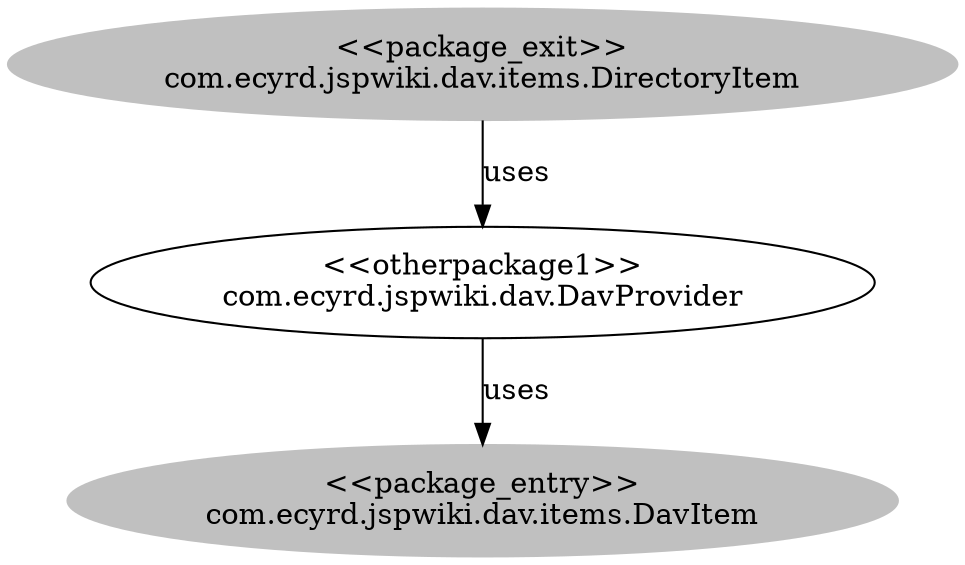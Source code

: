digraph cd {
	com_ecyrd_jspwiki_dav_items_DirectoryItem [label="<<package_exit>>
com.ecyrd.jspwiki.dav.items.DirectoryItem",style=filled,color="grey"];
	com_ecyrd_jspwiki_dav_items_DavItem [label="<<package_entry>>
com.ecyrd.jspwiki.dav.items.DavItem",style=filled,color="grey"];
	com_ecyrd_jspwiki_dav_DavProvider [label="<<otherpackage1>>
com.ecyrd.jspwiki.dav.DavProvider"];
	com_ecyrd_jspwiki_dav_items_DirectoryItem -> com_ecyrd_jspwiki_dav_DavProvider [label=uses];
	com_ecyrd_jspwiki_dav_DavProvider -> com_ecyrd_jspwiki_dav_items_DavItem [label=uses];
}

